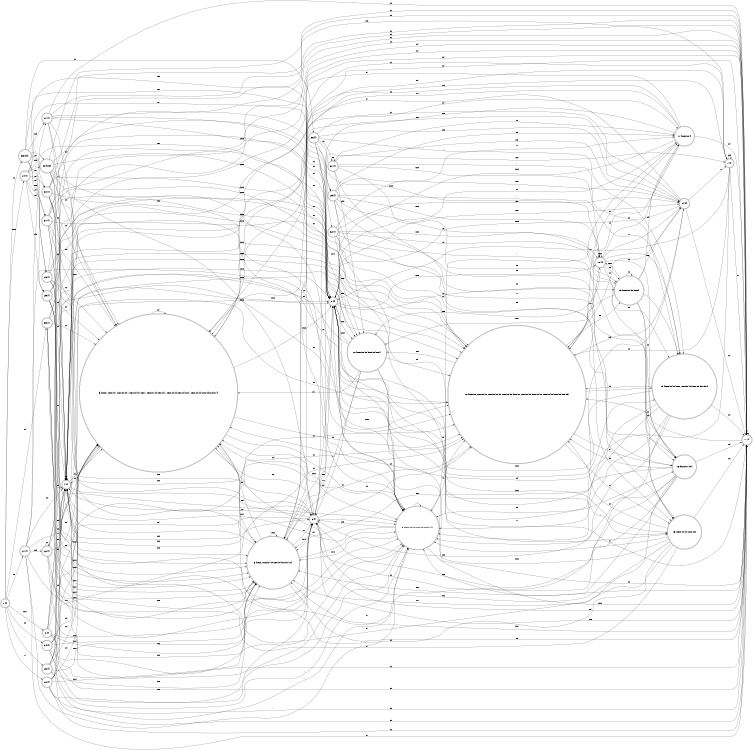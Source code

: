 digraph {
  rankdir=LR;
  size="8,5"
  node[shape=doublecircle,label=""]; 4 10 5 22 32 11 12 7 33 13 14 8 9 6 16 35 25 26 36 27 37 28 18 29 19 34 31 15 2 17 21 3 24 30 23 1 20;
  node[shape=circle,label=""];
  4[label="4 {}"];
  10[label="10 {%s+|%(|%)|%%.|%||%+}"];
  5[label="5 {%s+|, %s+|%(|, %s+|%(|%)|, %s+|%(|%)|%%.|, %s+|%(|%)|%%.|%||, %s+|%(|%)|%%.|%||%+|, %s+|%(|%)|%%.|%||%+|%*|}"];
  22[label="22 {}"];
  32[label="32 {}"];
  11[label="11 {}"];
  12[label="12 {%s+|%, %s+|%(|%, %s+|%(|%)|%, %s+|%(|%)|%%.|%, %s+|%(|%)|%%.|%||%, %s+|%(|%)|%%.|%||%+|%}"];
  7[label="7 {}"];
  33[label="33 {}"];
  13[label="13 {%s+|%(|%)|%%.|%|}"];
  14[label="14 {}"];
  8[label="8 {%s+|%(|%)|%%.|%||%+|%*|.}"];
  9[label="9 {}"];
  6[label="6 {}"];
  16[label="16 {%s+|%(|%)}"];
  35[label="35 {%}"];
  25[label="25 {}"];
  26[label="26 {}"];
  36[label="36 {}"];
  27[label="27 {}"];
  37[label="37 {}"];
  28[label="28 {%s}"];
  18[label="18 {}"];
  29[label="29 {}"];
  19[label="19 {%s+|%(|%)|%%}"];
  34[label="34 {}"];
  31[label="31 {}"];
  15[label="15 {%s+|%(|%)|%%., %s+|%(|%)|%%.|%||%+|%*}"];
  2[label="2 {}"];
  17[label="17 {%s+|%(}"];
  21[label="21 {}"];
  3[label="3 {%s+, %s+|%(|%)|%%.|%||%+|%*|.+}"];
  24[label="24 {}"];
  30[label="30 {}"];
  23[label="23 {}"];
  1[label="1 {}"];
  20[label="20 {}"];
  4 -> 11[label="%("];
  4 -> 8[label="."];
  4 -> 3[label="%+"];
  4 -> 5[label="%|"];
  4 -> 9[label="%%"];
  4 -> 6[label="%s"];
  4 -> 12[label="%"];
  4 -> 4[label="%)"];
  10 -> 4[label="%)"];
  10 -> 8[label="."];
  10 -> 3[label="%+"];
  10 -> 5[label="%|"];
  10 -> 9[label="%%"];
  10 -> 6[label="%s"];
  10 -> 12[label="%"];
  10 -> 11[label="%("];
  5 -> 4[label="%)"];
  5 -> 8[label="."];
  5 -> 3[label="%+"];
  5 -> 5[label="%|"];
  5 -> 9[label="%%"];
  5 -> 6[label="%s"];
  5 -> 12[label="%"];
  5 -> 11[label="%("];
  22 -> 4[label="%)"];
  22 -> 8[label="."];
  22 -> 3[label="%+"];
  22 -> 5[label="%|"];
  22 -> 9[label="%%"];
  22 -> 12[label="%"];
  22 -> 22[label="%s"];
  22 -> 11[label="%("];
  32 -> 19[label="%"];
  32 -> 13[label="%|"];
  32 -> 10[label="%+"];
  32 -> 17[label="%("];
  32 -> 18[label="%%"];
  32 -> 15[label="."];
  32 -> 16[label="%)"];
  32 -> 14[label="%s"];
  11 -> 4[label="%)"];
  11 -> 8[label="."];
  11 -> 3[label="%+"];
  11 -> 5[label="%|"];
  11 -> 9[label="%%"];
  11 -> 6[label="%s"];
  11 -> 12[label="%"];
  11 -> 11[label="%("];
  12 -> 19[label="%"];
  12 -> 16[label="%)"];
  12 -> 10[label="%+"];
  12 -> 17[label="%("];
  12 -> 18[label="%%"];
  12 -> 15[label="."];
  12 -> 13[label="%|"];
  12 -> 14[label="%s"];
  7 -> 4[label="%)"];
  7 -> 8[label="."];
  7 -> 3[label="%+"];
  7 -> 5[label="%|"];
  7 -> 9[label="%%"];
  7 -> 12[label="%"];
  7 -> 7[label="%s"];
  7 -> 11[label="%("];
  33 -> 4[label="%)"];
  33 -> 8[label="."];
  33 -> 3[label="%+"];
  33 -> 5[label="%|"];
  33 -> 9[label="%%"];
  33 -> 6[label="%s"];
  33 -> 12[label="%"];
  33 -> 11[label="%("];
  13 -> 4[label="%)"];
  13 -> 8[label="."];
  13 -> 3[label="%+"];
  13 -> 5[label="%|"];
  13 -> 9[label="%%"];
  13 -> 6[label="%s"];
  13 -> 12[label="%"];
  13 -> 11[label="%("];
  14 -> 4[label="%)"];
  14 -> 8[label="."];
  14 -> 3[label="%+"];
  14 -> 7[label="%s"];
  14 -> 9[label="%%"];
  14 -> 12[label="%"];
  14 -> 5[label="%|"];
  14 -> 11[label="%("];
  8 -> 4[label="%)"];
  8 -> 8[label="."];
  8 -> 3[label="%+"];
  8 -> 5[label="%|"];
  8 -> 9[label="%%"];
  8 -> 6[label="%s"];
  8 -> 12[label="%"];
  8 -> 11[label="%("];
  9 -> 19[label="%"];
  9 -> 13[label="%|"];
  9 -> 10[label="%+"];
  9 -> 17[label="%("];
  9 -> 18[label="%%"];
  9 -> 15[label="."];
  9 -> 16[label="%)"];
  9 -> 14[label="%s"];
  6 -> 4[label="%)"];
  6 -> 8[label="."];
  6 -> 3[label="%+"];
  6 -> 7[label="%s"];
  6 -> 9[label="%%"];
  6 -> 12[label="%"];
  6 -> 11[label="%("];
  6 -> 5[label="%|"];
  16 -> 4[label="%)"];
  16 -> 8[label="."];
  16 -> 3[label="%+"];
  16 -> 5[label="%|"];
  16 -> 9[label="%%"];
  16 -> 6[label="%s"];
  16 -> 12[label="%"];
  16 -> 11[label="%("];
  35 -> 25[label="%+"];
  35 -> 28[label="."];
  35 -> 31[label="%|"];
  35 -> 26[label="%)"];
  35 -> 30[label="%("];
  35 -> 29[label="%%"];
  35 -> 27[label="%s"];
  35 -> 36[label="%"];
  25 -> 4[label="%)"];
  25 -> 8[label="."];
  25 -> 3[label="%+"];
  25 -> 5[label="%|"];
  25 -> 9[label="%%"];
  25 -> 6[label="%s"];
  25 -> 12[label="%"];
  25 -> 11[label="%("];
  26 -> 4[label="%)"];
  26 -> 8[label="."];
  26 -> 3[label="%+"];
  26 -> 5[label="%|"];
  26 -> 9[label="%%"];
  26 -> 6[label="%s"];
  26 -> 12[label="%"];
  26 -> 11[label="%("];
  36 -> 16[label="%)"];
  36 -> 37[label="%"];
  36 -> 10[label="%+"];
  36 -> 17[label="%("];
  36 -> 18[label="%%"];
  36 -> 15[label="."];
  36 -> 13[label="%|"];
  36 -> 14[label="%s"];
  27 -> 4[label="%)"];
  27 -> 8[label="."];
  27 -> 3[label="%+"];
  27 -> 7[label="%s"];
  27 -> 9[label="%%"];
  27 -> 12[label="%"];
  27 -> 11[label="%("];
  27 -> 5[label="%|"];
  37 -> 13[label="%|"];
  37 -> 37[label="%"];
  37 -> 10[label="%+"];
  37 -> 17[label="%("];
  37 -> 18[label="%%"];
  37 -> 15[label="."];
  37 -> 16[label="%)"];
  37 -> 14[label="%s"];
  28 -> 4[label="%)"];
  28 -> 8[label="."];
  28 -> 3[label="%+"];
  28 -> 5[label="%|"];
  28 -> 9[label="%%"];
  28 -> 6[label="%s"];
  28 -> 12[label="%"];
  28 -> 11[label="%("];
  18 -> 19[label="%"];
  18 -> 13[label="%|"];
  18 -> 10[label="%+"];
  18 -> 17[label="%("];
  18 -> 18[label="%%"];
  18 -> 15[label="."];
  18 -> 16[label="%)"];
  18 -> 14[label="%s"];
  29 -> 19[label="%"];
  29 -> 13[label="%|"];
  29 -> 10[label="%+"];
  29 -> 17[label="%("];
  29 -> 18[label="%%"];
  29 -> 15[label="."];
  29 -> 16[label="%)"];
  29 -> 14[label="%s"];
  19 -> 19[label="%"];
  19 -> 13[label="%|"];
  19 -> 10[label="%+"];
  19 -> 17[label="%("];
  19 -> 18[label="%%"];
  19 -> 15[label="."];
  19 -> 16[label="%)"];
  19 -> 14[label="%s"];
  34 -> 4[label="%)"];
  34 -> 8[label="."];
  34 -> 3[label="%+"];
  34 -> 5[label="%|"];
  34 -> 9[label="%%"];
  34 -> 6[label="%s"];
  34 -> 12[label="%"];
  34 -> 11[label="%("];
  31 -> 4[label="%)"];
  31 -> 8[label="."];
  31 -> 3[label="%+"];
  31 -> 5[label="%|"];
  31 -> 9[label="%%"];
  31 -> 6[label="%s"];
  31 -> 12[label="%"];
  31 -> 11[label="%("];
  15 -> 4[label="%)"];
  15 -> 8[label="."];
  15 -> 3[label="%+"];
  15 -> 5[label="%|"];
  15 -> 9[label="%%"];
  15 -> 6[label="%s"];
  15 -> 12[label="%"];
  15 -> 11[label="%("];
  2 -> 4[label="%)"];
  2 -> 8[label="."];
  2 -> 3[label="%+"];
  2 -> 5[label="%|"];
  2 -> 9[label="%%"];
  2 -> 6[label="%s"];
  2 -> 12[label="%"];
  2 -> 11[label="%("];
  17 -> 4[label="%)"];
  17 -> 8[label="."];
  17 -> 3[label="%+"];
  17 -> 5[label="%|"];
  17 -> 9[label="%%"];
  17 -> 6[label="%s"];
  17 -> 12[label="%"];
  17 -> 11[label="%("];
  21 -> 4[label="%)"];
  21 -> 8[label="."];
  21 -> 3[label="%+"];
  21 -> 5[label="%|"];
  21 -> 9[label="%%"];
  21 -> 12[label="%"];
  21 -> 22[label="%s"];
  21 -> 11[label="%("];
  3 -> 4[label="%)"];
  3 -> 8[label="."];
  3 -> 3[label="%+"];
  3 -> 5[label="%|"];
  3 -> 9[label="%%"];
  3 -> 6[label="%s"];
  3 -> 12[label="%"];
  3 -> 11[label="%("];
  24 -> 25[label="%+"];
  24 -> 28[label="."];
  24 -> 31[label="%|"];
  24 -> 26[label="%)"];
  24 -> 30[label="%("];
  24 -> 29[label="%%"];
  24 -> 27[label="%s"];
  24 -> 32[label="%"];
  30 -> 4[label="%)"];
  30 -> 8[label="."];
  30 -> 3[label="%+"];
  30 -> 5[label="%|"];
  30 -> 9[label="%%"];
  30 -> 6[label="%s"];
  30 -> 12[label="%"];
  30 -> 11[label="%("];
  23 -> 4[label="%)"];
  23 -> 8[label="."];
  23 -> 3[label="%+"];
  23 -> 5[label="%|"];
  23 -> 9[label="%%"];
  23 -> 6[label="%s"];
  23 -> 12[label="%"];
  23 -> 11[label="%("];
  1 -> 35[label="%"];
  1 -> 23[label="."];
  1 -> 34[label="%|"];
  1 -> 21[label="%s"];
  1 -> 2[label="%+"];
  1 -> 33[label="%("];
  1 -> 24[label="%%"];
  1 -> 20[label="%)"];
  20 -> 11[label="%("];
  20 -> 8[label="."];
  20 -> 3[label="%+"];
  20 -> 5[label="%|"];
  20 -> 9[label="%%"];
  20 -> 6[label="%s"];
  20 -> 12[label="%"];
  20 -> 4[label="%)"];
}
